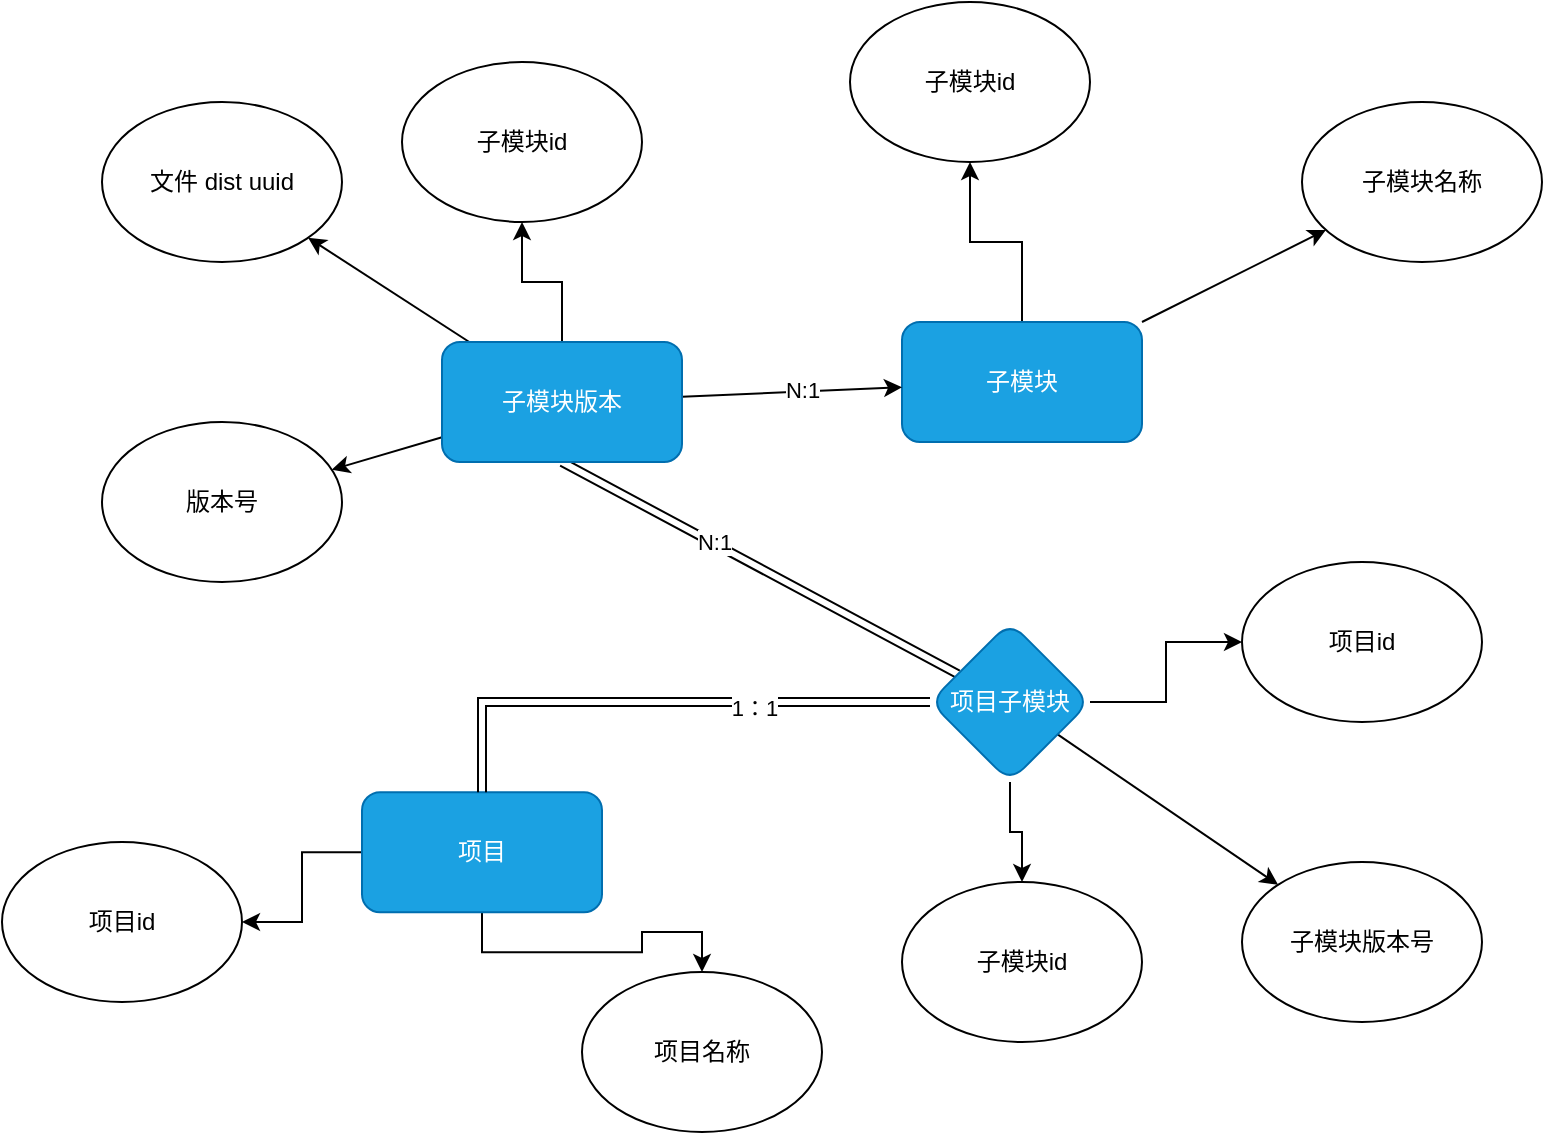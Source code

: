<mxfile>
    <diagram id="QS9N6ND0GIkGB1dUGtAi" name="第 1 页">
        <mxGraphModel dx="842" dy="567" grid="1" gridSize="10" guides="1" tooltips="1" connect="1" arrows="1" fold="1" page="1" pageScale="1" pageWidth="827" pageHeight="1169" math="1" shadow="0">
            <root>
                <mxCell id="0"/>
                <mxCell id="1" parent="0"/>
                <mxCell id="6" value="" style="edgeStyle=orthogonalEdgeStyle;rounded=0;orthogonalLoop=1;jettySize=auto;html=1;" parent="1" source="2" target="5" edge="1">
                    <mxGeometry relative="1" as="geometry"/>
                </mxCell>
                <mxCell id="8" value="" style="edgeStyle=orthogonalEdgeStyle;rounded=0;orthogonalLoop=1;jettySize=auto;html=1;" parent="1" source="2" target="7" edge="1">
                    <mxGeometry relative="1" as="geometry"/>
                </mxCell>
                <mxCell id="2" value="项目" style="rounded=1;whiteSpace=wrap;html=1;fillColor=#1ba1e2;strokeColor=#006EAF;fontColor=#ffffff;" parent="1" vertex="1">
                    <mxGeometry x="220" y="415.12" width="120" height="60" as="geometry"/>
                </mxCell>
                <mxCell id="5" value="项目id" style="ellipse;whiteSpace=wrap;html=1;rounded=1;" parent="1" vertex="1">
                    <mxGeometry x="40" y="440" width="120" height="80" as="geometry"/>
                </mxCell>
                <mxCell id="7" value="项目名称" style="ellipse;whiteSpace=wrap;html=1;rounded=1;" parent="1" vertex="1">
                    <mxGeometry x="330" y="505" width="120" height="80" as="geometry"/>
                </mxCell>
                <mxCell id="12" value="" style="rounded=0;orthogonalLoop=1;jettySize=auto;html=1;shape=link;exitX=0.5;exitY=1;exitDx=0;exitDy=0;" parent="1" source="18" target="11" edge="1">
                    <mxGeometry relative="1" as="geometry"/>
                </mxCell>
                <mxCell id="45" value="N:1" style="edgeLabel;html=1;align=center;verticalAlign=middle;resizable=0;points=[];" vertex="1" connectable="0" parent="12">
                    <mxGeometry x="-0.241" relative="1" as="geometry">
                        <mxPoint x="1" as="offset"/>
                    </mxGeometry>
                </mxCell>
                <mxCell id="17" value="" style="edgeStyle=none;rounded=0;orthogonalLoop=1;jettySize=auto;html=1;" parent="1" source="9" target="16" edge="1">
                    <mxGeometry relative="1" as="geometry"/>
                </mxCell>
                <mxCell id="43" value="" style="edgeStyle=orthogonalEdgeStyle;rounded=0;orthogonalLoop=1;jettySize=auto;html=1;" edge="1" parent="1" source="9" target="42">
                    <mxGeometry relative="1" as="geometry"/>
                </mxCell>
                <mxCell id="9" value="子模块" style="rounded=1;whiteSpace=wrap;html=1;fillColor=#1ba1e2;strokeColor=#006EAF;fontColor=#ffffff;" parent="1" vertex="1">
                    <mxGeometry x="490" y="180" width="120" height="60" as="geometry"/>
                </mxCell>
                <mxCell id="13" style="edgeStyle=orthogonalEdgeStyle;rounded=0;orthogonalLoop=1;jettySize=auto;html=1;entryX=0.5;entryY=0;entryDx=0;entryDy=0;shape=link;" parent="1" source="11" target="2" edge="1">
                    <mxGeometry relative="1" as="geometry"/>
                </mxCell>
                <mxCell id="14" value="1：1" style="edgeLabel;html=1;align=center;verticalAlign=middle;resizable=0;points=[];" parent="13" vertex="1" connectable="0">
                    <mxGeometry x="-0.344" y="3" relative="1" as="geometry">
                        <mxPoint as="offset"/>
                    </mxGeometry>
                </mxCell>
                <mxCell id="30" value="" style="edgeStyle=none;rounded=0;orthogonalLoop=1;jettySize=auto;html=1;" parent="1" source="11" target="29" edge="1">
                    <mxGeometry relative="1" as="geometry"/>
                </mxCell>
                <mxCell id="37" value="" style="edgeStyle=orthogonalEdgeStyle;rounded=0;orthogonalLoop=1;jettySize=auto;html=1;" edge="1" parent="1" source="11" target="36">
                    <mxGeometry relative="1" as="geometry"/>
                </mxCell>
                <mxCell id="39" value="" style="edgeStyle=orthogonalEdgeStyle;rounded=0;orthogonalLoop=1;jettySize=auto;html=1;" edge="1" parent="1" source="11" target="38">
                    <mxGeometry relative="1" as="geometry"/>
                </mxCell>
                <mxCell id="11" value="项目子模块" style="rhombus;whiteSpace=wrap;html=1;rounded=1;fillColor=#1ba1e2;strokeColor=#006EAF;fontColor=#ffffff;" parent="1" vertex="1">
                    <mxGeometry x="504" y="330" width="80" height="80" as="geometry"/>
                </mxCell>
                <mxCell id="16" value="子模块名称" style="ellipse;whiteSpace=wrap;html=1;rounded=1;" parent="1" vertex="1">
                    <mxGeometry x="690" y="70" width="120" height="80" as="geometry"/>
                </mxCell>
                <mxCell id="25" style="edgeStyle=none;rounded=0;orthogonalLoop=1;jettySize=auto;html=1;" parent="1" source="18" target="9" edge="1">
                    <mxGeometry relative="1" as="geometry">
                        <Array as="points"/>
                    </mxGeometry>
                </mxCell>
                <mxCell id="26" value="N:1" style="edgeLabel;html=1;align=center;verticalAlign=middle;resizable=0;points=[];" parent="25" vertex="1" connectable="0">
                    <mxGeometry x="0.081" y="1" relative="1" as="geometry">
                        <mxPoint as="offset"/>
                    </mxGeometry>
                </mxCell>
                <mxCell id="28" value="" style="edgeStyle=none;rounded=0;orthogonalLoop=1;jettySize=auto;html=1;" parent="1" source="18" target="27" edge="1">
                    <mxGeometry relative="1" as="geometry"/>
                </mxCell>
                <mxCell id="32" value="" style="edgeStyle=none;rounded=0;orthogonalLoop=1;jettySize=auto;html=1;" parent="1" source="18" target="31" edge="1">
                    <mxGeometry relative="1" as="geometry"/>
                </mxCell>
                <mxCell id="41" value="" style="edgeStyle=orthogonalEdgeStyle;rounded=0;orthogonalLoop=1;jettySize=auto;html=1;" edge="1" parent="1" source="18" target="40">
                    <mxGeometry relative="1" as="geometry"/>
                </mxCell>
                <mxCell id="18" value="子模块版本" style="rounded=1;whiteSpace=wrap;html=1;fillColor=#1ba1e2;strokeColor=#006EAF;fontColor=#ffffff;" parent="1" vertex="1">
                    <mxGeometry x="260" y="190" width="120" height="60" as="geometry"/>
                </mxCell>
                <mxCell id="27" value="版本号" style="ellipse;whiteSpace=wrap;html=1;rounded=1;" parent="1" vertex="1">
                    <mxGeometry x="90" y="230" width="120" height="80" as="geometry"/>
                </mxCell>
                <mxCell id="29" value="子模块版本号" style="ellipse;whiteSpace=wrap;html=1;rounded=1;" parent="1" vertex="1">
                    <mxGeometry x="660" y="450" width="120" height="80" as="geometry"/>
                </mxCell>
                <mxCell id="31" value="文件 dist uuid" style="ellipse;whiteSpace=wrap;html=1;rounded=1;" parent="1" vertex="1">
                    <mxGeometry x="90" y="70" width="120" height="80" as="geometry"/>
                </mxCell>
                <mxCell id="36" value="项目id" style="ellipse;whiteSpace=wrap;html=1;rounded=1;" vertex="1" parent="1">
                    <mxGeometry x="660" y="300" width="120" height="80" as="geometry"/>
                </mxCell>
                <mxCell id="38" value="子模块id" style="ellipse;whiteSpace=wrap;html=1;rounded=1;" vertex="1" parent="1">
                    <mxGeometry x="490" y="460" width="120" height="80" as="geometry"/>
                </mxCell>
                <mxCell id="40" value="子模块id" style="ellipse;whiteSpace=wrap;html=1;rounded=1;" vertex="1" parent="1">
                    <mxGeometry x="240" y="50" width="120" height="80" as="geometry"/>
                </mxCell>
                <mxCell id="42" value="子模块id" style="ellipse;whiteSpace=wrap;html=1;rounded=1;" vertex="1" parent="1">
                    <mxGeometry x="464" y="20" width="120" height="80" as="geometry"/>
                </mxCell>
            </root>
        </mxGraphModel>
    </diagram>
</mxfile>